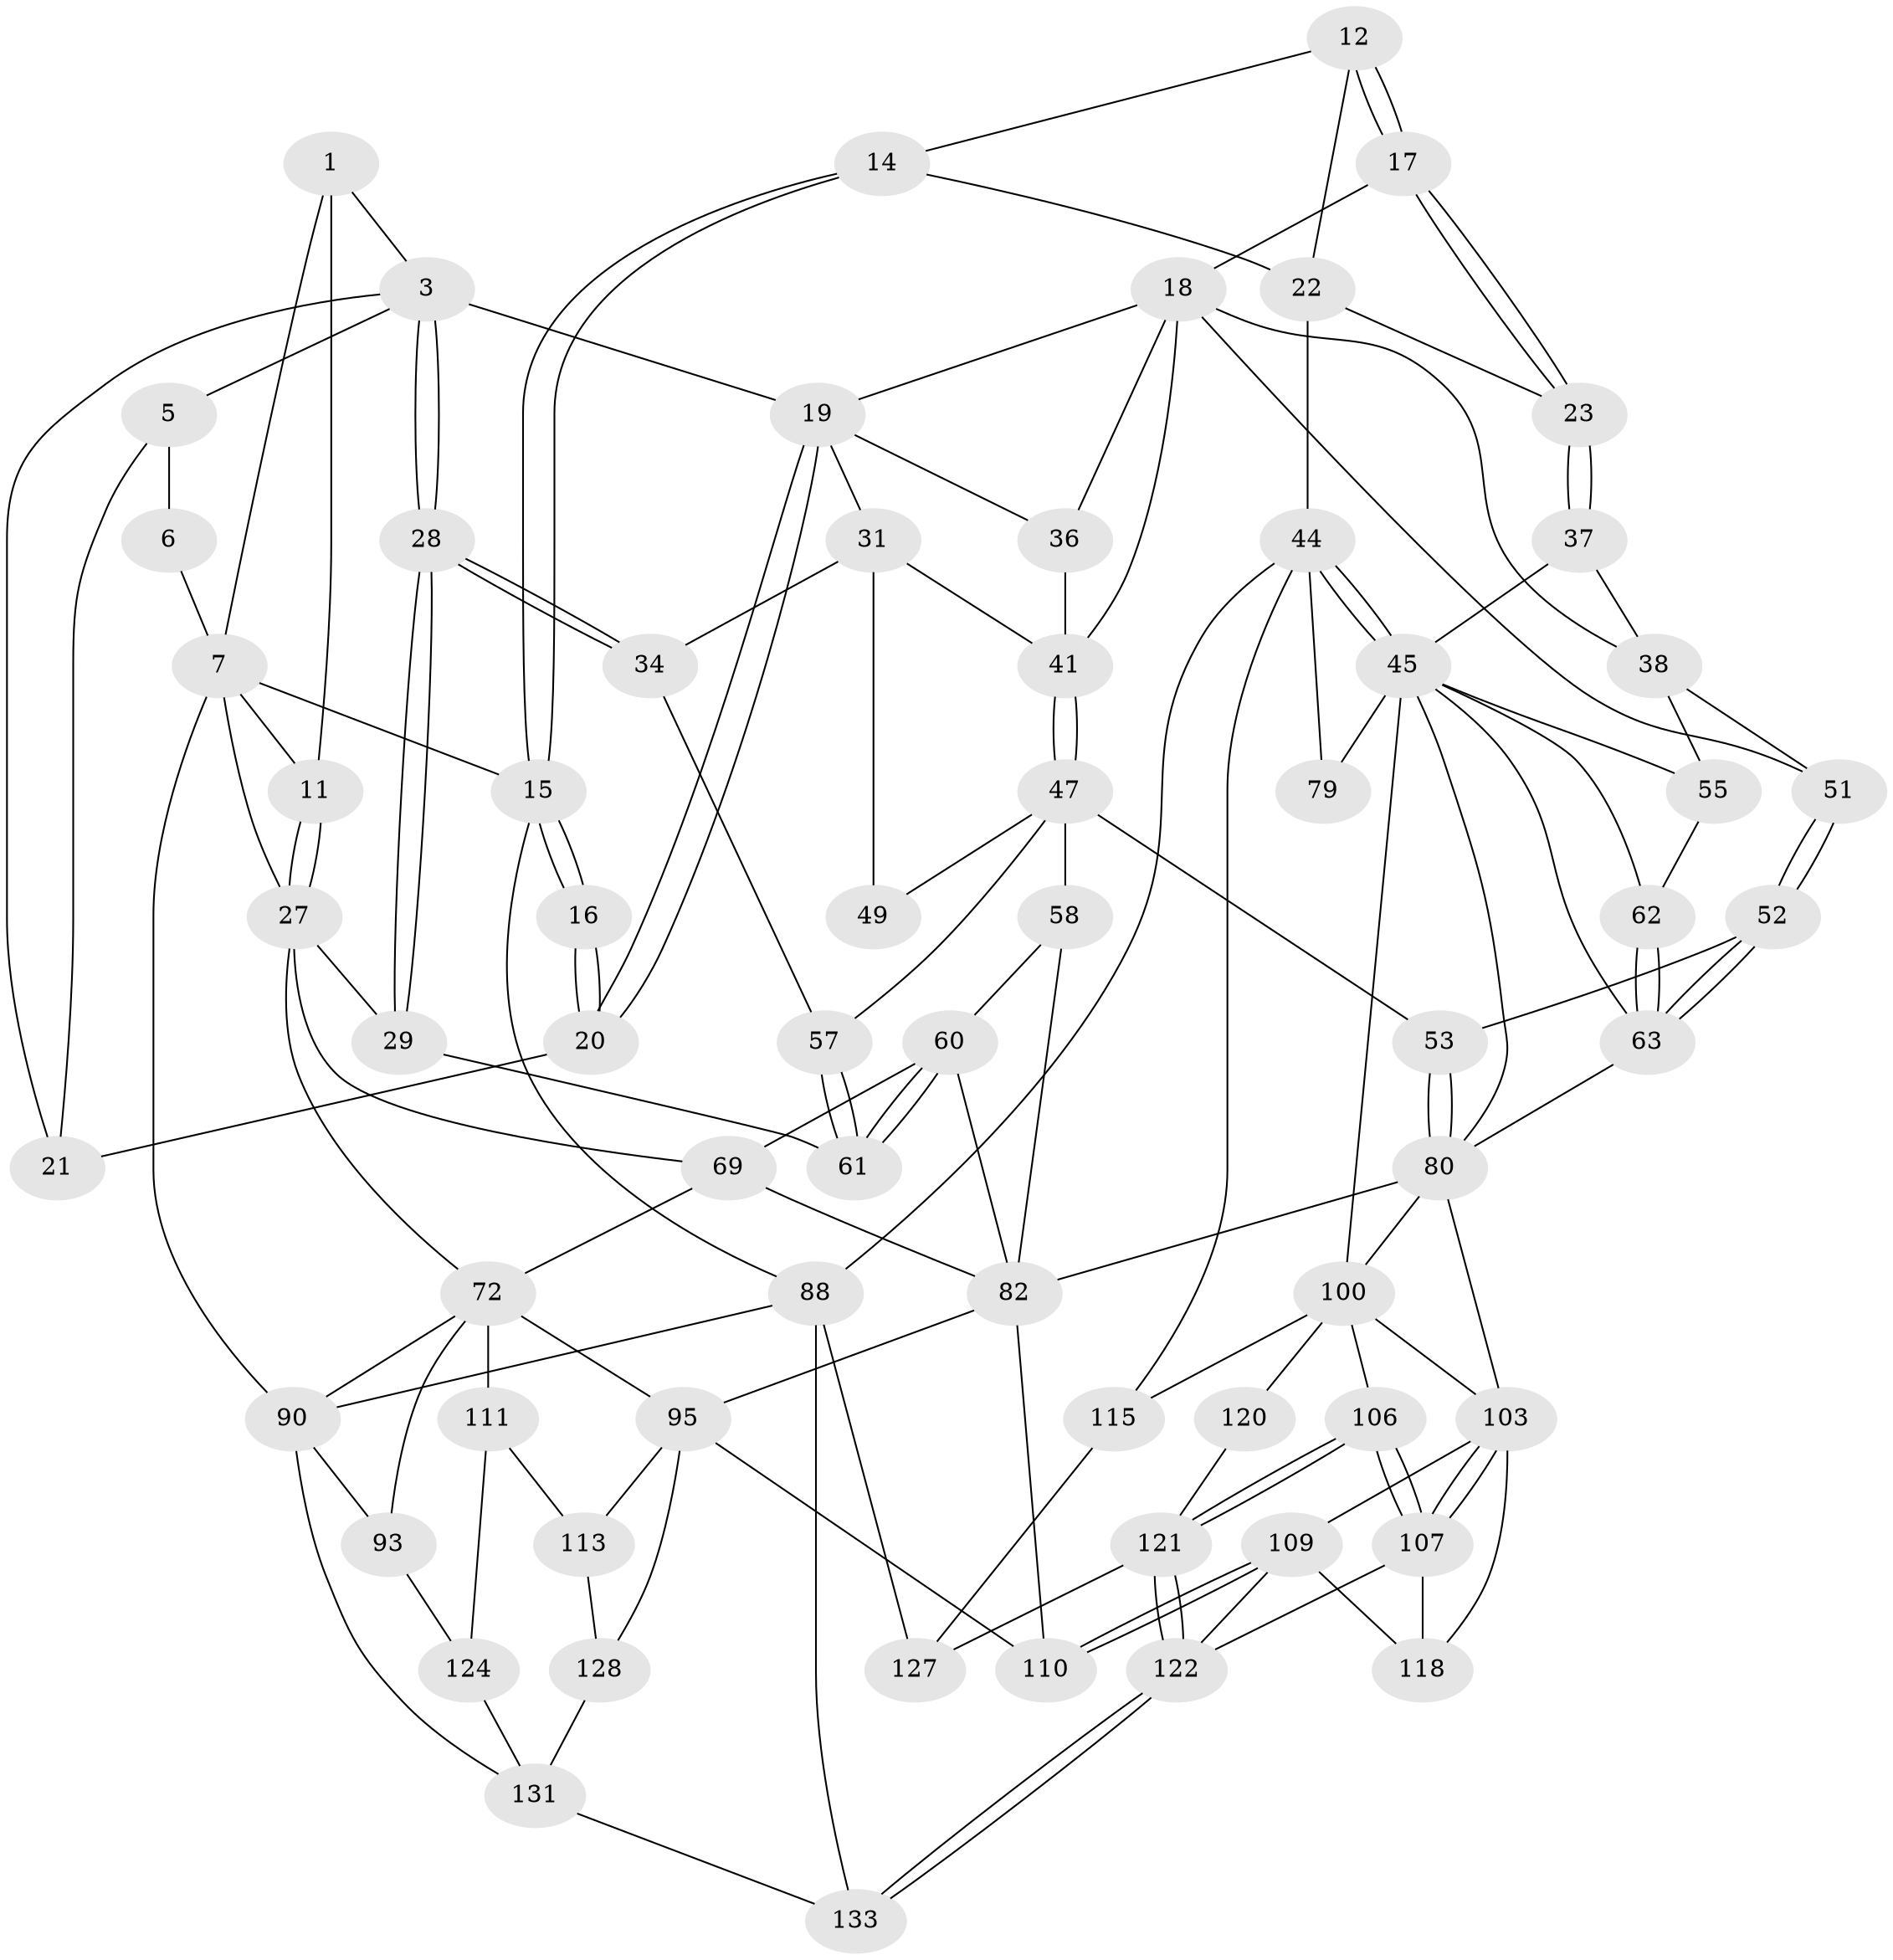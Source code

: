 // original degree distribution, {3: 0.022388059701492536, 5: 0.5, 4: 0.23880597014925373, 6: 0.23880597014925373}
// Generated by graph-tools (version 1.1) at 2025/28/03/15/25 16:28:03]
// undirected, 67 vertices, 150 edges
graph export_dot {
graph [start="1"]
  node [color=gray90,style=filled];
  1 [pos="+0.18744279009297496+0",super="+2"];
  3 [pos="+0.2745410885839188+0.11411685135578485",super="+4"];
  5 [pos="+0.49759915698663926+0"];
  6 [pos="+0.12444948840856393+0"];
  7 [pos="+0.16362397811164342+0.07861617966193787",super="+8"];
  11 [pos="+0.2459519480115809+0.12227645615188894"];
  12 [pos="+0.8130402282409345+0.06112146287098944",super="+13"];
  14 [pos="+1+0"];
  15 [pos="+1+0"];
  16 [pos="+0.762082585875927+0"];
  17 [pos="+0.7455757767135581+0.0959073664236701"];
  18 [pos="+0.6382449371735262+0.08352018027073002",super="+35"];
  19 [pos="+0.5658830981142369+0",super="+25"];
  20 [pos="+0.563735193894743+0"];
  21 [pos="+0.5290942402270109+0"];
  22 [pos="+0.8696085894608679+0.1810726539850279",super="+43"];
  23 [pos="+0.8666189022772303+0.18652828003230956"];
  27 [pos="+0.05272660992357245+0.24375669659251656",super="+30"];
  28 [pos="+0.24111314741790682+0.3438225696080489"];
  29 [pos="+0.22546722571697733+0.3552420778452057"];
  31 [pos="+0.3984216939501206+0.20478288708561795",super="+32"];
  34 [pos="+0.252520843682378+0.33829084549965466"];
  36 [pos="+0.5340230293832049+0.15954287615029233"];
  37 [pos="+0.8590773736949101+0.23218213028832965"];
  38 [pos="+0.7381413629668727+0.2750061981043149",super="+50"];
  41 [pos="+0.5170236732569408+0.2871098901450972",super="+42"];
  44 [pos="+1+0.37619116134055064",super="+78"];
  45 [pos="+1+0.3696979067315183",super="+46+67"];
  47 [pos="+0.5088324939641957+0.36304722874995654",super="+54+48"];
  49 [pos="+0.42820181596357965+0.357219770947122"];
  51 [pos="+0.6908654706378088+0.32817873850760665"];
  52 [pos="+0.6207569294713077+0.46048516322037053"];
  53 [pos="+0.5898104239572963+0.4610541511769822"];
  55 [pos="+0.786096551862942+0.3722809504557625"];
  57 [pos="+0.4039029145719172+0.39039316394449414"];
  58 [pos="+0.4806056970627244+0.4880279439433643",super="+59"];
  60 [pos="+0.4244017419188297+0.5101723926979991",super="+68"];
  61 [pos="+0.3854103147508564+0.4508392315079847"];
  62 [pos="+0.7947682910477376+0.39325763240830675"];
  63 [pos="+0.6679694684234474+0.4984615536281974",super="+77"];
  69 [pos="+0.22901207933701037+0.47301097831273053",super="+70"];
  72 [pos="+0.10115965313057901+0.5781978109175006",super="+73+91"];
  79 [pos="+1+0.6483379151771831"];
  80 [pos="+0.5409606380896324+0.6638408422101749",super="+83+81"];
  82 [pos="+0.5063779682273871+0.6780227433211037",super="+84"];
  88 [pos="+1+1",super="+134"];
  90 [pos="+0+0.5401064404208181",super="+94"];
  93 [pos="+0+0.8066245147602199"];
  95 [pos="+0.2381008047774614+0.7222924796764325",super="+112"];
  100 [pos="+0.8817830492944267+0.7589577953717895",super="+101+116"];
  103 [pos="+0.6404330308465611+0.7505610492343394",super="+104"];
  106 [pos="+0.6655609678449548+0.806219432135364"];
  107 [pos="+0.6425768303876712+0.76843247343511",super="+117"];
  109 [pos="+0.45877208264859515+0.8849269587263694",super="+126"];
  110 [pos="+0.4100662988886981+0.8532995955733701"];
  111 [pos="+0.09942258012458083+0.7445578322768599",super="+114"];
  113 [pos="+0.2211906062624333+0.818679312042272"];
  115 [pos="+0.9651462340063294+0.8716535951200826"];
  118 [pos="+0.5698949964620966+0.840669701021608"];
  120 [pos="+0.7930244442710802+0.8191943680160464"];
  121 [pos="+0.6906848617451002+0.9453507950945645",super="+125"];
  122 [pos="+0.575845785973593+1",super="+123"];
  124 [pos="+0.13548099024806995+0.8604755272919239"];
  127 [pos="+0.8541216850544282+0.9379266040499733"];
  128 [pos="+0.3171271070556836+0.9192777654703643",super="+130+129"];
  131 [pos="+0.1992689403305882+1",super="+132"];
  133 [pos="+0.5674984596500403+1"];
  1 -- 7;
  1 -- 3;
  1 -- 11;
  3 -- 28;
  3 -- 28;
  3 -- 19;
  3 -- 5;
  3 -- 21;
  5 -- 6;
  5 -- 21;
  6 -- 7;
  7 -- 11;
  7 -- 90 [weight=2];
  7 -- 27 [weight=2];
  7 -- 15;
  11 -- 27;
  11 -- 27;
  12 -- 17;
  12 -- 17;
  12 -- 14;
  12 -- 22;
  14 -- 15;
  14 -- 15;
  14 -- 22;
  15 -- 16;
  15 -- 16;
  15 -- 88;
  16 -- 20;
  16 -- 20;
  17 -- 18;
  17 -- 23;
  17 -- 23;
  18 -- 19;
  18 -- 51;
  18 -- 36;
  18 -- 38;
  18 -- 41;
  19 -- 20;
  19 -- 20;
  19 -- 36;
  19 -- 31;
  20 -- 21;
  22 -- 23;
  22 -- 44;
  23 -- 37;
  23 -- 37;
  27 -- 69;
  27 -- 72;
  27 -- 29;
  28 -- 29;
  28 -- 29;
  28 -- 34;
  28 -- 34;
  29 -- 61;
  31 -- 49 [weight=2];
  31 -- 34;
  31 -- 41;
  34 -- 57;
  36 -- 41;
  37 -- 38;
  37 -- 45;
  38 -- 51;
  38 -- 55;
  41 -- 47;
  41 -- 47;
  44 -- 45;
  44 -- 45;
  44 -- 88;
  44 -- 115;
  44 -- 79;
  45 -- 55;
  45 -- 80;
  45 -- 100;
  45 -- 79 [weight=2];
  45 -- 62;
  45 -- 63;
  47 -- 58 [weight=2];
  47 -- 53;
  47 -- 49;
  47 -- 57;
  51 -- 52;
  51 -- 52;
  52 -- 53;
  52 -- 63;
  52 -- 63;
  53 -- 80;
  53 -- 80;
  55 -- 62;
  57 -- 61;
  57 -- 61;
  58 -- 60;
  58 -- 82;
  60 -- 61;
  60 -- 61;
  60 -- 82;
  60 -- 69;
  62 -- 63;
  62 -- 63;
  63 -- 80;
  69 -- 72;
  69 -- 82 [weight=2];
  72 -- 90;
  72 -- 111 [weight=2];
  72 -- 93;
  72 -- 95;
  80 -- 100;
  80 -- 82;
  80 -- 103;
  82 -- 110;
  82 -- 95;
  88 -- 90;
  88 -- 133;
  88 -- 127;
  90 -- 93;
  90 -- 131;
  93 -- 124;
  95 -- 128;
  95 -- 113;
  95 -- 110;
  100 -- 103;
  100 -- 120 [weight=2];
  100 -- 106;
  100 -- 115;
  103 -- 107;
  103 -- 107;
  103 -- 109;
  103 -- 118;
  106 -- 107;
  106 -- 107;
  106 -- 121;
  106 -- 121;
  107 -- 118;
  107 -- 122;
  109 -- 110;
  109 -- 110;
  109 -- 118;
  109 -- 122;
  111 -- 113;
  111 -- 124;
  113 -- 128;
  115 -- 127;
  120 -- 121;
  121 -- 122;
  121 -- 122;
  121 -- 127;
  122 -- 133;
  122 -- 133;
  124 -- 131;
  128 -- 131;
  131 -- 133;
}
